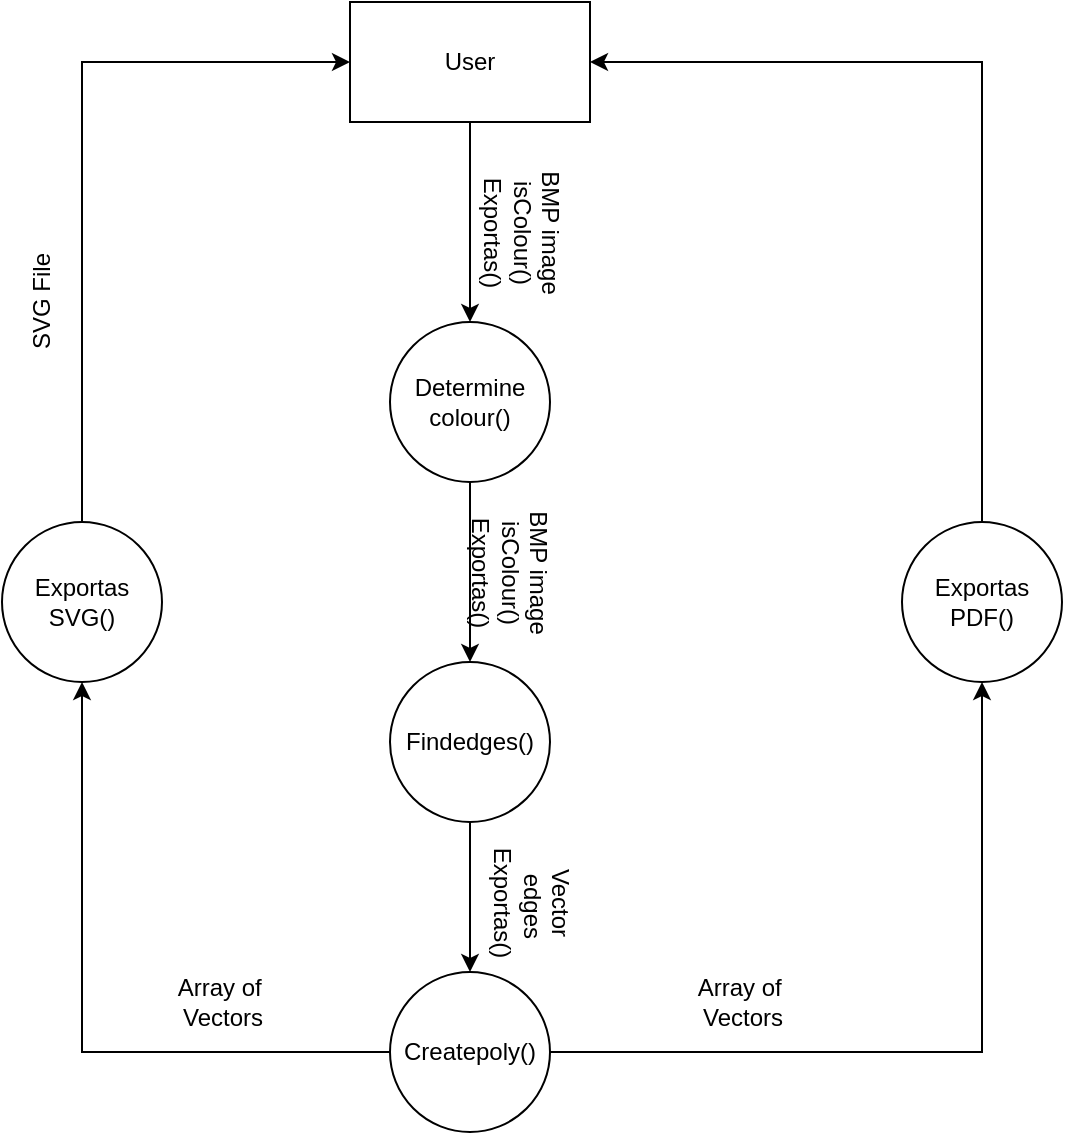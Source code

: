<mxfile version="16.6.4" type="device"><diagram id="aNVWgLiJe7IIzDH60LpF" name="Page-1"><mxGraphModel dx="1104" dy="588" grid="1" gridSize="10" guides="1" tooltips="1" connect="1" arrows="1" fold="1" page="1" pageScale="1" pageWidth="827" pageHeight="1169" math="0" shadow="0"><root><mxCell id="0"/><mxCell id="1" parent="0"/><mxCell id="VIu0edBkH9wyU4odg2v0-9" style="edgeStyle=orthogonalEdgeStyle;rounded=0;orthogonalLoop=1;jettySize=auto;html=1;" parent="1" source="VIu0edBkH9wyU4odg2v0-1" target="VIu0edBkH9wyU4odg2v0-8" edge="1"><mxGeometry relative="1" as="geometry"/></mxCell><mxCell id="VIu0edBkH9wyU4odg2v0-1" value="Findedges()" style="ellipse;whiteSpace=wrap;html=1;aspect=fixed;" parent="1" vertex="1"><mxGeometry x="374" y="370" width="80" height="80" as="geometry"/></mxCell><mxCell id="VIu0edBkH9wyU4odg2v0-4" style="edgeStyle=orthogonalEdgeStyle;rounded=0;orthogonalLoop=1;jettySize=auto;html=1;" parent="1" source="VIu0edBkH9wyU4odg2v0-2" target="VIu0edBkH9wyU4odg2v0-3" edge="1"><mxGeometry relative="1" as="geometry"/></mxCell><mxCell id="VIu0edBkH9wyU4odg2v0-2" value="User" style="rounded=0;whiteSpace=wrap;html=1;" parent="1" vertex="1"><mxGeometry x="354" y="40" width="120" height="60" as="geometry"/></mxCell><mxCell id="VIu0edBkH9wyU4odg2v0-6" style="edgeStyle=orthogonalEdgeStyle;rounded=0;orthogonalLoop=1;jettySize=auto;html=1;entryX=0.5;entryY=0;entryDx=0;entryDy=0;" parent="1" source="VIu0edBkH9wyU4odg2v0-3" target="VIu0edBkH9wyU4odg2v0-1" edge="1"><mxGeometry relative="1" as="geometry"/></mxCell><mxCell id="VIu0edBkH9wyU4odg2v0-3" value="Determine&lt;br&gt;colour()" style="ellipse;whiteSpace=wrap;html=1;aspect=fixed;" parent="1" vertex="1"><mxGeometry x="374" y="200" width="80" height="80" as="geometry"/></mxCell><mxCell id="VIu0edBkH9wyU4odg2v0-5" value="BMP image&lt;br&gt;isColour()&lt;br&gt;Exportas()" style="text;html=1;align=center;verticalAlign=middle;resizable=0;points=[];autosize=1;strokeColor=none;fillColor=none;rotation=90;" parent="1" vertex="1"><mxGeometry x="400" y="130" width="80" height="50" as="geometry"/></mxCell><mxCell id="VIu0edBkH9wyU4odg2v0-7" value="BMP image&lt;br&gt;isColour()&lt;br&gt;Exportas()" style="text;html=1;align=center;verticalAlign=middle;resizable=0;points=[];autosize=1;strokeColor=none;fillColor=none;rotation=90;" parent="1" vertex="1"><mxGeometry x="394" y="300" width="80" height="50" as="geometry"/></mxCell><mxCell id="Vou9MzjN6psWT6b57uwF-1" style="edgeStyle=orthogonalEdgeStyle;rounded=0;orthogonalLoop=1;jettySize=auto;html=1;entryX=0.5;entryY=1;entryDx=0;entryDy=0;" edge="1" parent="1" source="VIu0edBkH9wyU4odg2v0-8" target="VIu0edBkH9wyU4odg2v0-13"><mxGeometry relative="1" as="geometry"/></mxCell><mxCell id="Vou9MzjN6psWT6b57uwF-3" style="edgeStyle=orthogonalEdgeStyle;rounded=0;orthogonalLoop=1;jettySize=auto;html=1;entryX=0.5;entryY=1;entryDx=0;entryDy=0;" edge="1" parent="1" source="VIu0edBkH9wyU4odg2v0-8" target="VIu0edBkH9wyU4odg2v0-11"><mxGeometry relative="1" as="geometry"/></mxCell><mxCell id="VIu0edBkH9wyU4odg2v0-8" value="Createpoly()" style="ellipse;whiteSpace=wrap;html=1;aspect=fixed;" parent="1" vertex="1"><mxGeometry x="374" y="525" width="80" height="80" as="geometry"/></mxCell><mxCell id="VIu0edBkH9wyU4odg2v0-10" value="Vector&lt;br&gt;&amp;nbsp;edges&lt;br&gt;Exportas()" style="text;html=1;align=center;verticalAlign=middle;resizable=0;points=[];autosize=1;strokeColor=none;fillColor=none;rotation=90;" parent="1" vertex="1"><mxGeometry x="410" y="465" width="70" height="50" as="geometry"/></mxCell><mxCell id="Vou9MzjN6psWT6b57uwF-5" style="edgeStyle=orthogonalEdgeStyle;rounded=0;orthogonalLoop=1;jettySize=auto;html=1;entryX=0;entryY=0.5;entryDx=0;entryDy=0;" edge="1" parent="1" source="VIu0edBkH9wyU4odg2v0-11" target="VIu0edBkH9wyU4odg2v0-2"><mxGeometry relative="1" as="geometry"><Array as="points"><mxPoint x="220" y="70"/></Array></mxGeometry></mxCell><mxCell id="VIu0edBkH9wyU4odg2v0-11" value="Exportas&lt;br&gt;SVG()" style="ellipse;whiteSpace=wrap;html=1;aspect=fixed;" parent="1" vertex="1"><mxGeometry x="180" y="300" width="80" height="80" as="geometry"/></mxCell><mxCell id="Vou9MzjN6psWT6b57uwF-7" style="edgeStyle=orthogonalEdgeStyle;rounded=0;orthogonalLoop=1;jettySize=auto;html=1;entryX=1;entryY=0.5;entryDx=0;entryDy=0;" edge="1" parent="1" source="VIu0edBkH9wyU4odg2v0-13" target="VIu0edBkH9wyU4odg2v0-2"><mxGeometry relative="1" as="geometry"><Array as="points"><mxPoint x="670" y="70"/></Array></mxGeometry></mxCell><mxCell id="VIu0edBkH9wyU4odg2v0-13" value="Exportas&lt;br&gt;PDF()" style="ellipse;whiteSpace=wrap;html=1;aspect=fixed;" parent="1" vertex="1"><mxGeometry x="630" y="300" width="80" height="80" as="geometry"/></mxCell><mxCell id="Vou9MzjN6psWT6b57uwF-2" value="Array of&amp;nbsp;&lt;br&gt;Vectors" style="text;html=1;align=center;verticalAlign=middle;resizable=0;points=[];autosize=1;strokeColor=none;fillColor=none;" vertex="1" parent="1"><mxGeometry x="520" y="525" width="60" height="30" as="geometry"/></mxCell><mxCell id="Vou9MzjN6psWT6b57uwF-4" value="Array of&amp;nbsp;&lt;br&gt;Vectors" style="text;html=1;align=center;verticalAlign=middle;resizable=0;points=[];autosize=1;strokeColor=none;fillColor=none;" vertex="1" parent="1"><mxGeometry x="260" y="525" width="60" height="30" as="geometry"/></mxCell><mxCell id="Vou9MzjN6psWT6b57uwF-6" value="SVG File" style="text;html=1;align=center;verticalAlign=middle;resizable=0;points=[];autosize=1;strokeColor=none;fillColor=none;rotation=-90;" vertex="1" parent="1"><mxGeometry x="170" y="180" width="60" height="20" as="geometry"/></mxCell></root></mxGraphModel></diagram></mxfile>